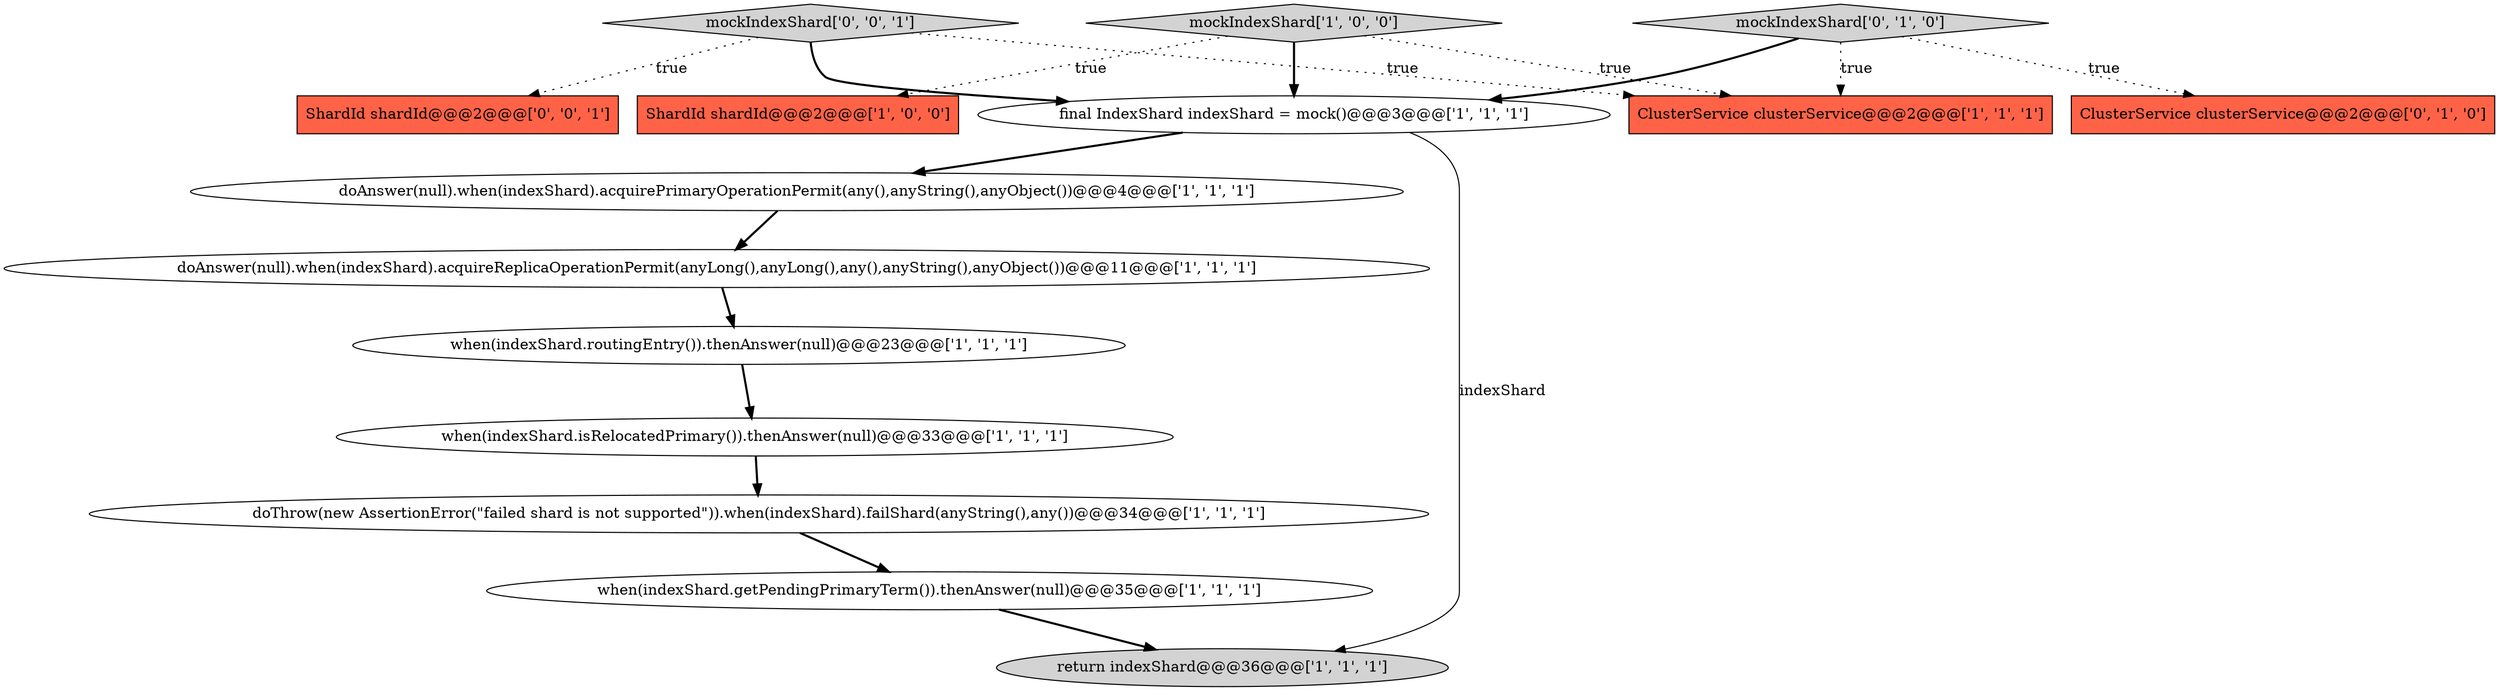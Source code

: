digraph {
13 [style = filled, label = "ShardId shardId@@@2@@@['0', '0', '1']", fillcolor = tomato, shape = box image = "AAA0AAABBB3BBB"];
6 [style = filled, label = "when(indexShard.routingEntry()).thenAnswer(null)@@@23@@@['1', '1', '1']", fillcolor = white, shape = ellipse image = "AAA0AAABBB1BBB"];
11 [style = filled, label = "ClusterService clusterService@@@2@@@['0', '1', '0']", fillcolor = tomato, shape = box image = "AAA0AAABBB2BBB"];
14 [style = filled, label = "mockIndexShard['0', '0', '1']", fillcolor = lightgray, shape = diamond image = "AAA0AAABBB3BBB"];
7 [style = filled, label = "mockIndexShard['1', '0', '0']", fillcolor = lightgray, shape = diamond image = "AAA0AAABBB1BBB"];
8 [style = filled, label = "doThrow(new AssertionError(\"failed shard is not supported\")).when(indexShard).failShard(anyString(),any())@@@34@@@['1', '1', '1']", fillcolor = white, shape = ellipse image = "AAA0AAABBB1BBB"];
3 [style = filled, label = "ClusterService clusterService@@@2@@@['1', '1', '1']", fillcolor = tomato, shape = box image = "AAA0AAABBB1BBB"];
4 [style = filled, label = "return indexShard@@@36@@@['1', '1', '1']", fillcolor = lightgray, shape = ellipse image = "AAA0AAABBB1BBB"];
1 [style = filled, label = "when(indexShard.getPendingPrimaryTerm()).thenAnswer(null)@@@35@@@['1', '1', '1']", fillcolor = white, shape = ellipse image = "AAA0AAABBB1BBB"];
9 [style = filled, label = "when(indexShard.isRelocatedPrimary()).thenAnswer(null)@@@33@@@['1', '1', '1']", fillcolor = white, shape = ellipse image = "AAA0AAABBB1BBB"];
12 [style = filled, label = "mockIndexShard['0', '1', '0']", fillcolor = lightgray, shape = diamond image = "AAA0AAABBB2BBB"];
2 [style = filled, label = "final IndexShard indexShard = mock()@@@3@@@['1', '1', '1']", fillcolor = white, shape = ellipse image = "AAA0AAABBB1BBB"];
10 [style = filled, label = "doAnswer(null).when(indexShard).acquireReplicaOperationPermit(anyLong(),anyLong(),any(),anyString(),anyObject())@@@11@@@['1', '1', '1']", fillcolor = white, shape = ellipse image = "AAA0AAABBB1BBB"];
5 [style = filled, label = "doAnswer(null).when(indexShard).acquirePrimaryOperationPermit(any(),anyString(),anyObject())@@@4@@@['1', '1', '1']", fillcolor = white, shape = ellipse image = "AAA0AAABBB1BBB"];
0 [style = filled, label = "ShardId shardId@@@2@@@['1', '0', '0']", fillcolor = tomato, shape = box image = "AAA0AAABBB1BBB"];
14->2 [style = bold, label=""];
12->3 [style = dotted, label="true"];
1->4 [style = bold, label=""];
7->0 [style = dotted, label="true"];
14->13 [style = dotted, label="true"];
9->8 [style = bold, label=""];
2->4 [style = solid, label="indexShard"];
10->6 [style = bold, label=""];
7->2 [style = bold, label=""];
5->10 [style = bold, label=""];
12->2 [style = bold, label=""];
14->3 [style = dotted, label="true"];
7->3 [style = dotted, label="true"];
2->5 [style = bold, label=""];
12->11 [style = dotted, label="true"];
6->9 [style = bold, label=""];
8->1 [style = bold, label=""];
}
